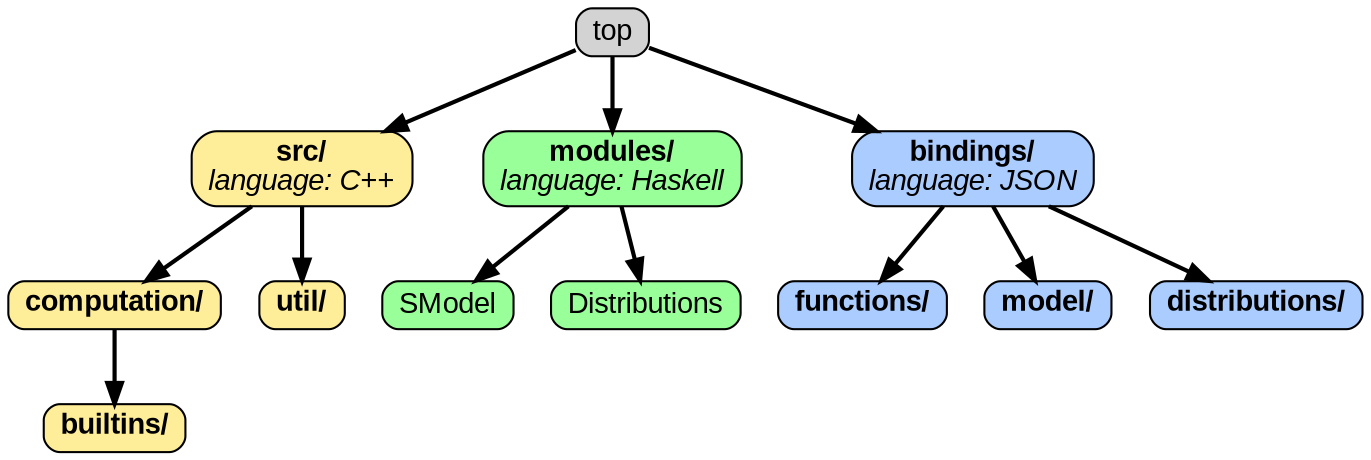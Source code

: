 digraph "Code Layout" {
graph [ranksep=0.25, fontname=Arial,  nodesep=0.25, ranksep=0.5];
node [fontname=Arial, style="filled,rounded", height=0, width=0, shape=box];
edge [style="setlinewidth(2)"];

subgraph src_dir
{
node [fillcolor="#ffee99"]
src [label=<<b>src/</b><br/><i>language: C++</i>>]
src -> computation
computation [label=<<b>computation/</b>>]
src -> util
util [label=<<b>util/</b>>]
computation -> builtins
builtins [label=<<b>builtins/</b>>]
}


subgraph modules_dir
{
node [fillcolor="#99ff99"]
modules -> SModel
modules [label=<<b>modules/</b><br/><i>language: Haskell</i>>]
modules -> Distributions
}

subgraph modules_dir
{
node [fillcolor="#aaccff"]
bindings [label=<<b>bindings/</b><br/><i>language: JSON</i>>]
bindings -> functions
functions [label=<<b>functions/</b>>]
bindings -> models
models [label=<<b>model/</b>>]
bindings -> distributions
distributions [label=<<b>distributions/</b>>]
}

top -> src
top -> modules
top -> bindings


}
